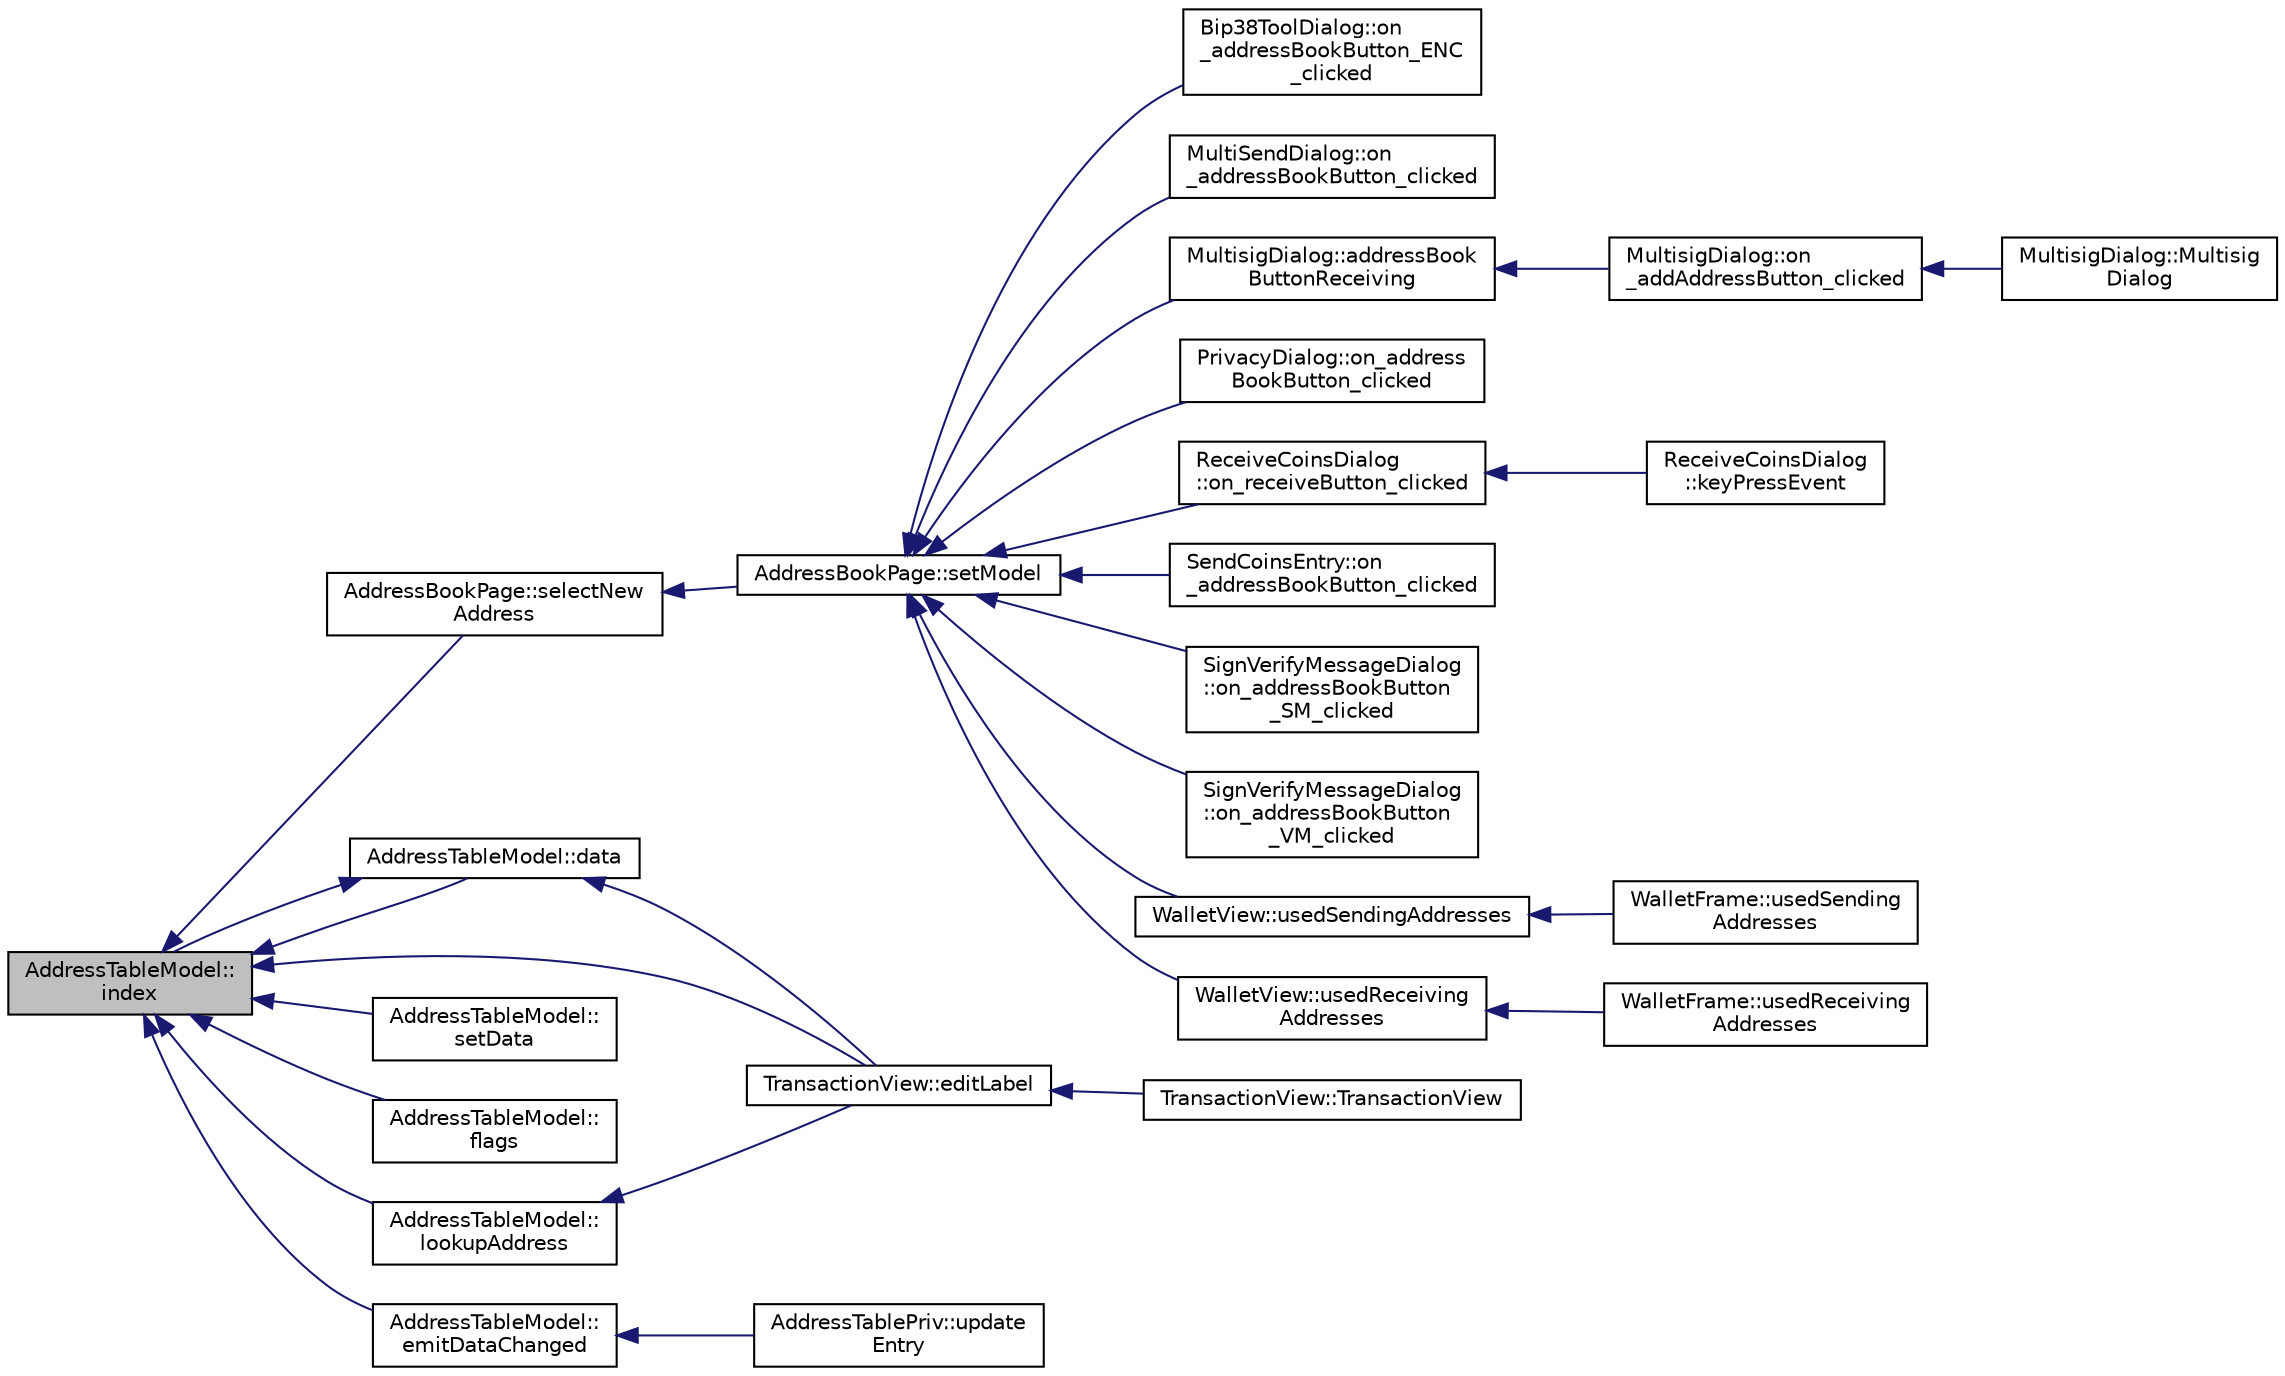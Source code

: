 digraph "AddressTableModel::index"
{
  edge [fontname="Helvetica",fontsize="10",labelfontname="Helvetica",labelfontsize="10"];
  node [fontname="Helvetica",fontsize="10",shape=record];
  rankdir="LR";
  Node144 [label="AddressTableModel::\lindex",height=0.2,width=0.4,color="black", fillcolor="grey75", style="filled", fontcolor="black"];
  Node144 -> Node145 [dir="back",color="midnightblue",fontsize="10",style="solid",fontname="Helvetica"];
  Node145 [label="AddressBookPage::selectNew\lAddress",height=0.2,width=0.4,color="black", fillcolor="white", style="filled",URL="$class_address_book_page.html#ab62ba5d31e2d64c4d901da58d6b32a59",tooltip="New entry/entries were added to address table. "];
  Node145 -> Node146 [dir="back",color="midnightblue",fontsize="10",style="solid",fontname="Helvetica"];
  Node146 [label="AddressBookPage::setModel",height=0.2,width=0.4,color="black", fillcolor="white", style="filled",URL="$class_address_book_page.html#a1282cda9cb0300ee04c472ec4c9949f3"];
  Node146 -> Node147 [dir="back",color="midnightblue",fontsize="10",style="solid",fontname="Helvetica"];
  Node147 [label="Bip38ToolDialog::on\l_addressBookButton_ENC\l_clicked",height=0.2,width=0.4,color="black", fillcolor="white", style="filled",URL="$class_bip38_tool_dialog.html#a7551549c8777106ec5c4e9abae2f70e2"];
  Node146 -> Node148 [dir="back",color="midnightblue",fontsize="10",style="solid",fontname="Helvetica"];
  Node148 [label="MultiSendDialog::on\l_addressBookButton_clicked",height=0.2,width=0.4,color="black", fillcolor="white", style="filled",URL="$class_multi_send_dialog.html#a5db2b722cb200381222da8e4e3c6dbf0"];
  Node146 -> Node149 [dir="back",color="midnightblue",fontsize="10",style="solid",fontname="Helvetica"];
  Node149 [label="MultisigDialog::addressBook\lButtonReceiving",height=0.2,width=0.4,color="black", fillcolor="white", style="filled",URL="$class_multisig_dialog.html#a9eff449f2cb8951c5cdd62342e44b14d"];
  Node149 -> Node150 [dir="back",color="midnightblue",fontsize="10",style="solid",fontname="Helvetica"];
  Node150 [label="MultisigDialog::on\l_addAddressButton_clicked",height=0.2,width=0.4,color="black", fillcolor="white", style="filled",URL="$class_multisig_dialog.html#a8f26906e6f4d25273e15c95d90cc14fa"];
  Node150 -> Node151 [dir="back",color="midnightblue",fontsize="10",style="solid",fontname="Helvetica"];
  Node151 [label="MultisigDialog::Multisig\lDialog",height=0.2,width=0.4,color="black", fillcolor="white", style="filled",URL="$class_multisig_dialog.html#af8ff2a9f6dc05a9468d955cb428c6474"];
  Node146 -> Node152 [dir="back",color="midnightblue",fontsize="10",style="solid",fontname="Helvetica"];
  Node152 [label="PrivacyDialog::on_address\lBookButton_clicked",height=0.2,width=0.4,color="black", fillcolor="white", style="filled",URL="$class_privacy_dialog.html#a51f99c76a48f7a6e978876b3bd41366d"];
  Node146 -> Node153 [dir="back",color="midnightblue",fontsize="10",style="solid",fontname="Helvetica"];
  Node153 [label="ReceiveCoinsDialog\l::on_receiveButton_clicked",height=0.2,width=0.4,color="black", fillcolor="white", style="filled",URL="$class_receive_coins_dialog.html#a9db8de31f6889288cb22c061aa51e0cd"];
  Node153 -> Node154 [dir="back",color="midnightblue",fontsize="10",style="solid",fontname="Helvetica"];
  Node154 [label="ReceiveCoinsDialog\l::keyPressEvent",height=0.2,width=0.4,color="black", fillcolor="white", style="filled",URL="$class_receive_coins_dialog.html#abcf17b510c473bf3e94ef12f7f5cfc10"];
  Node146 -> Node155 [dir="back",color="midnightblue",fontsize="10",style="solid",fontname="Helvetica"];
  Node155 [label="SendCoinsEntry::on\l_addressBookButton_clicked",height=0.2,width=0.4,color="black", fillcolor="white", style="filled",URL="$class_send_coins_entry.html#ac661741d286d9f3db32f78bd22125cb0"];
  Node146 -> Node156 [dir="back",color="midnightblue",fontsize="10",style="solid",fontname="Helvetica"];
  Node156 [label="SignVerifyMessageDialog\l::on_addressBookButton\l_SM_clicked",height=0.2,width=0.4,color="black", fillcolor="white", style="filled",URL="$class_sign_verify_message_dialog.html#a792a3bd647958c8ae74286c5ab3cf205"];
  Node146 -> Node157 [dir="back",color="midnightblue",fontsize="10",style="solid",fontname="Helvetica"];
  Node157 [label="SignVerifyMessageDialog\l::on_addressBookButton\l_VM_clicked",height=0.2,width=0.4,color="black", fillcolor="white", style="filled",URL="$class_sign_verify_message_dialog.html#a90ceb00084c68da5e9c481ba0841d976"];
  Node146 -> Node158 [dir="back",color="midnightblue",fontsize="10",style="solid",fontname="Helvetica"];
  Node158 [label="WalletView::usedSendingAddresses",height=0.2,width=0.4,color="black", fillcolor="white", style="filled",URL="$class_wallet_view.html#a6f0d012c18ea2df7336c852abe2a50d0",tooltip="Show used sending addresses. "];
  Node158 -> Node159 [dir="back",color="midnightblue",fontsize="10",style="solid",fontname="Helvetica"];
  Node159 [label="WalletFrame::usedSending\lAddresses",height=0.2,width=0.4,color="black", fillcolor="white", style="filled",URL="$class_wallet_frame.html#a7f697d220e7ea40d6e4d6e6c5e9ef3b4",tooltip="Show used sending addresses. "];
  Node146 -> Node160 [dir="back",color="midnightblue",fontsize="10",style="solid",fontname="Helvetica"];
  Node160 [label="WalletView::usedReceiving\lAddresses",height=0.2,width=0.4,color="black", fillcolor="white", style="filled",URL="$class_wallet_view.html#accb5d9e2789c62e03ad1723518d31c02",tooltip="Show used receiving addresses. "];
  Node160 -> Node161 [dir="back",color="midnightblue",fontsize="10",style="solid",fontname="Helvetica"];
  Node161 [label="WalletFrame::usedReceiving\lAddresses",height=0.2,width=0.4,color="black", fillcolor="white", style="filled",URL="$class_wallet_frame.html#a9273a0b98cf7ec9fc344658c38a4a0a3",tooltip="Show used receiving addresses. "];
  Node144 -> Node162 [dir="back",color="midnightblue",fontsize="10",style="solid",fontname="Helvetica"];
  Node162 [label="AddressTableModel::data",height=0.2,width=0.4,color="black", fillcolor="white", style="filled",URL="$class_address_table_model.html#a79b07007c147962c0119310ebd4931c1"];
  Node162 -> Node144 [dir="back",color="midnightblue",fontsize="10",style="solid",fontname="Helvetica"];
  Node162 -> Node163 [dir="back",color="midnightblue",fontsize="10",style="solid",fontname="Helvetica"];
  Node163 [label="TransactionView::editLabel",height=0.2,width=0.4,color="black", fillcolor="white", style="filled",URL="$class_transaction_view.html#a18817639384e53f94fc1ad956d7263d9"];
  Node163 -> Node164 [dir="back",color="midnightblue",fontsize="10",style="solid",fontname="Helvetica"];
  Node164 [label="TransactionView::TransactionView",height=0.2,width=0.4,color="black", fillcolor="white", style="filled",URL="$class_transaction_view.html#a0c5e8b90206b4e8b8bf68dd7e319798f"];
  Node144 -> Node165 [dir="back",color="midnightblue",fontsize="10",style="solid",fontname="Helvetica"];
  Node165 [label="AddressTableModel::\lsetData",height=0.2,width=0.4,color="black", fillcolor="white", style="filled",URL="$class_address_table_model.html#a5c6bd467fd1fc499d126fe2b7380ce5c"];
  Node144 -> Node166 [dir="back",color="midnightblue",fontsize="10",style="solid",fontname="Helvetica"];
  Node166 [label="AddressTableModel::\lflags",height=0.2,width=0.4,color="black", fillcolor="white", style="filled",URL="$class_address_table_model.html#a5b5e72b36671632ac72921071b3ec8c3"];
  Node144 -> Node167 [dir="back",color="midnightblue",fontsize="10",style="solid",fontname="Helvetica"];
  Node167 [label="AddressTableModel::\llookupAddress",height=0.2,width=0.4,color="black", fillcolor="white", style="filled",URL="$class_address_table_model.html#a0beb94d838781d9055e393b37bf68f83"];
  Node167 -> Node163 [dir="back",color="midnightblue",fontsize="10",style="solid",fontname="Helvetica"];
  Node144 -> Node168 [dir="back",color="midnightblue",fontsize="10",style="solid",fontname="Helvetica"];
  Node168 [label="AddressTableModel::\lemitDataChanged",height=0.2,width=0.4,color="black", fillcolor="white", style="filled",URL="$class_address_table_model.html#a42cbcc82a8752c4af3b75fd62e8c7a40",tooltip="Notify listeners that data changed. "];
  Node168 -> Node169 [dir="back",color="midnightblue",fontsize="10",style="solid",fontname="Helvetica"];
  Node169 [label="AddressTablePriv::update\lEntry",height=0.2,width=0.4,color="black", fillcolor="white", style="filled",URL="$class_address_table_priv.html#a01a7d8f679bb8350038ac4326db11233"];
  Node144 -> Node163 [dir="back",color="midnightblue",fontsize="10",style="solid",fontname="Helvetica"];
}
